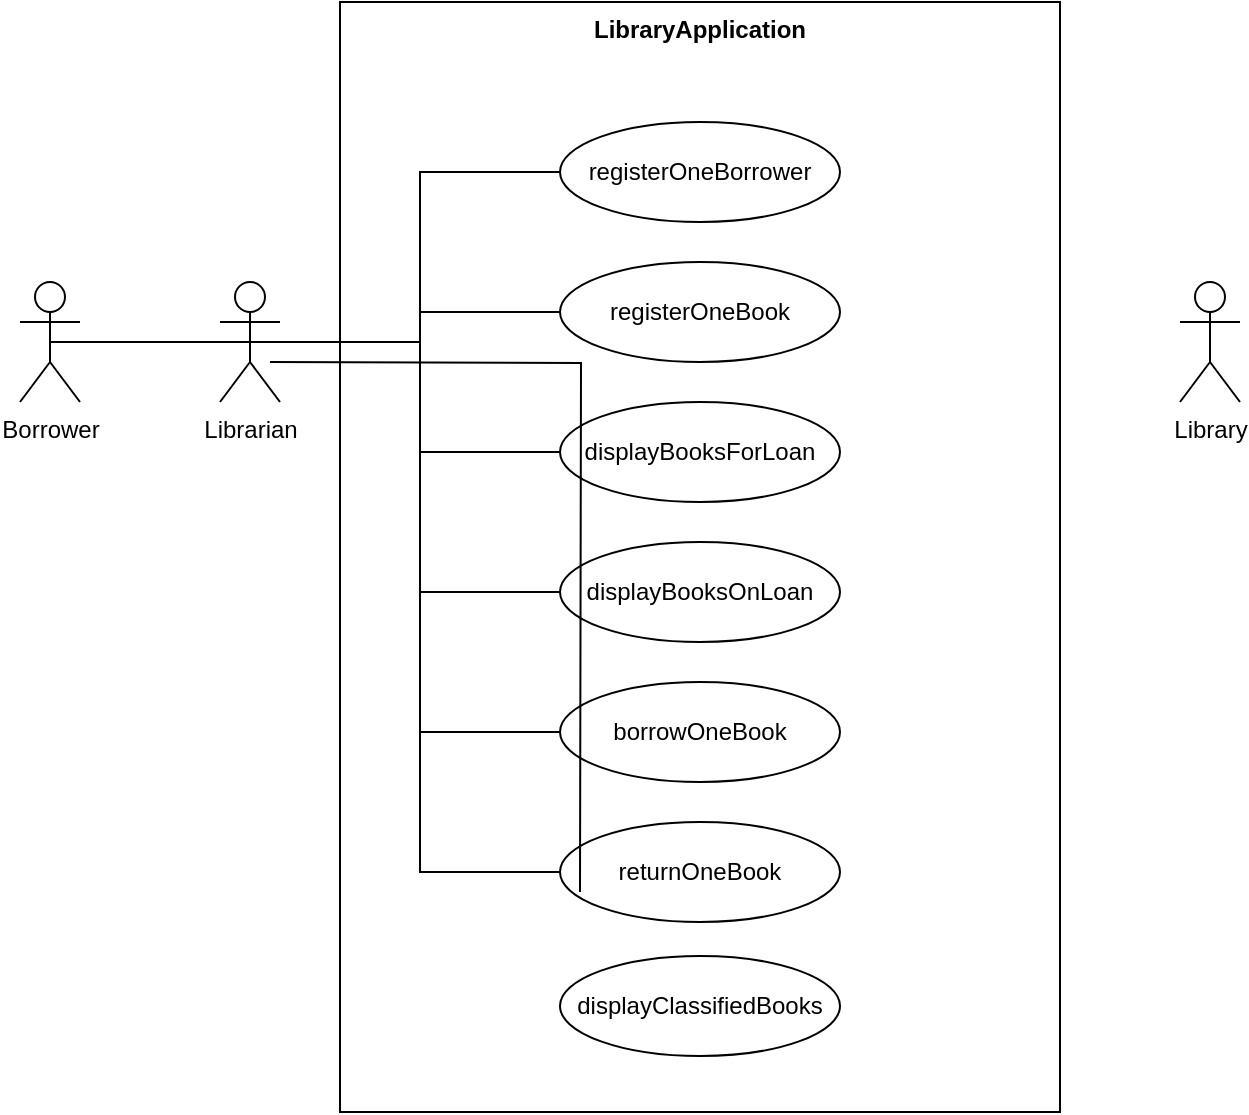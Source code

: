 <mxfile version="22.1.7" type="google">
  <diagram name="페이지-1" id="SVNRW1b8013DdTfy2S1Y">
    <mxGraphModel grid="1" page="1" gridSize="10" guides="1" tooltips="1" connect="1" arrows="1" fold="1" pageScale="1" pageWidth="827" pageHeight="1169" math="0" shadow="0">
      <root>
        <mxCell id="0" />
        <mxCell id="1" parent="0" />
        <mxCell id="cLGshdAZ9fXVJfm9K2jt-5" value="LibraryApplication" style="shape=rect;html=1;verticalAlign=top;fontStyle=1;whiteSpace=wrap;align=center;" vertex="1" parent="1">
          <mxGeometry x="260" y="-2280" width="360" height="555" as="geometry" />
        </mxCell>
        <mxCell id="cLGshdAZ9fXVJfm9K2jt-6" value="registerOneBorrower" style="ellipse;whiteSpace=wrap;html=1;" vertex="1" parent="1">
          <mxGeometry x="370" y="-2220" width="140" height="50" as="geometry" />
        </mxCell>
        <mxCell id="cLGshdAZ9fXVJfm9K2jt-7" value="Borrower" style="shape=umlActor;html=1;verticalLabelPosition=bottom;verticalAlign=top;align=center;" vertex="1" parent="1">
          <mxGeometry x="100" y="-2140" width="30" height="60" as="geometry" />
        </mxCell>
        <mxCell id="cLGshdAZ9fXVJfm9K2jt-18" style="edgeStyle=orthogonalEdgeStyle;rounded=0;orthogonalLoop=1;jettySize=auto;html=1;exitX=0.5;exitY=0.5;exitDx=0;exitDy=0;exitPerimeter=0;entryX=0;entryY=0.5;entryDx=0;entryDy=0;endArrow=none;endFill=0;" edge="1" parent="1" source="cLGshdAZ9fXVJfm9K2jt-8" target="cLGshdAZ9fXVJfm9K2jt-11">
          <mxGeometry relative="1" as="geometry" />
        </mxCell>
        <mxCell id="cLGshdAZ9fXVJfm9K2jt-20" style="edgeStyle=orthogonalEdgeStyle;rounded=0;orthogonalLoop=1;jettySize=auto;html=1;exitX=0.5;exitY=0.5;exitDx=0;exitDy=0;exitPerimeter=0;entryX=0;entryY=0.5;entryDx=0;entryDy=0;endArrow=none;endFill=0;" edge="1" parent="1" source="cLGshdAZ9fXVJfm9K2jt-8" target="Er7na_AhN1IfYkLRlnJ5-3">
          <mxGeometry relative="1" as="geometry" />
        </mxCell>
        <mxCell id="cLGshdAZ9fXVJfm9K2jt-21" style="edgeStyle=orthogonalEdgeStyle;rounded=0;orthogonalLoop=1;jettySize=auto;html=1;exitX=0.5;exitY=0.5;exitDx=0;exitDy=0;exitPerimeter=0;entryX=0;entryY=0.5;entryDx=0;entryDy=0;endArrow=none;endFill=0;" edge="1" parent="1" source="cLGshdAZ9fXVJfm9K2jt-8" target="cLGshdAZ9fXVJfm9K2jt-6">
          <mxGeometry relative="1" as="geometry" />
        </mxCell>
        <mxCell id="cLGshdAZ9fXVJfm9K2jt-22" style="edgeStyle=orthogonalEdgeStyle;rounded=0;orthogonalLoop=1;jettySize=auto;html=1;exitX=0.5;exitY=0.5;exitDx=0;exitDy=0;exitPerimeter=0;endArrow=none;endFill=0;" edge="1" parent="1" source="cLGshdAZ9fXVJfm9K2jt-8" target="cLGshdAZ9fXVJfm9K2jt-10">
          <mxGeometry relative="1" as="geometry" />
        </mxCell>
        <mxCell id="cLGshdAZ9fXVJfm9K2jt-23" style="edgeStyle=orthogonalEdgeStyle;rounded=0;orthogonalLoop=1;jettySize=auto;html=1;exitX=0.5;exitY=0.5;exitDx=0;exitDy=0;exitPerimeter=0;entryX=0;entryY=0.5;entryDx=0;entryDy=0;endArrow=none;endFill=0;" edge="1" parent="1" source="cLGshdAZ9fXVJfm9K2jt-8" target="cLGshdAZ9fXVJfm9K2jt-12">
          <mxGeometry relative="1" as="geometry" />
        </mxCell>
        <mxCell id="cLGshdAZ9fXVJfm9K2jt-24" style="edgeStyle=orthogonalEdgeStyle;rounded=0;orthogonalLoop=1;jettySize=auto;html=1;exitX=0.5;exitY=0.5;exitDx=0;exitDy=0;exitPerimeter=0;entryX=0;entryY=0.5;entryDx=0;entryDy=0;endArrow=none;endFill=0;" edge="1" parent="1" source="cLGshdAZ9fXVJfm9K2jt-8" target="Er7na_AhN1IfYkLRlnJ5-4">
          <mxGeometry relative="1" as="geometry" />
        </mxCell>
        <mxCell id="cLGshdAZ9fXVJfm9K2jt-8" value="Librarian" style="shape=umlActor;html=1;verticalLabelPosition=bottom;verticalAlign=top;align=center;" vertex="1" parent="1">
          <mxGeometry x="200" y="-2140" width="30" height="60" as="geometry" />
        </mxCell>
        <mxCell id="cLGshdAZ9fXVJfm9K2jt-9" value="Library" style="shape=umlActor;html=1;verticalLabelPosition=bottom;verticalAlign=top;align=center;" vertex="1" parent="1">
          <mxGeometry x="680" y="-2140" width="30" height="60" as="geometry" />
        </mxCell>
        <mxCell id="cLGshdAZ9fXVJfm9K2jt-10" value="registerOneBook" style="ellipse;whiteSpace=wrap;html=1;" vertex="1" parent="1">
          <mxGeometry x="370" y="-2150" width="140" height="50" as="geometry" />
        </mxCell>
        <mxCell id="cLGshdAZ9fXVJfm9K2jt-11" value="displayBooksForLoan" style="ellipse;whiteSpace=wrap;html=1;" vertex="1" parent="1">
          <mxGeometry x="370" y="-2080" width="140" height="50" as="geometry" />
        </mxCell>
        <mxCell id="cLGshdAZ9fXVJfm9K2jt-12" value="displayBooksOnLoan" style="ellipse;whiteSpace=wrap;html=1;" vertex="1" parent="1">
          <mxGeometry x="370" y="-2010" width="140" height="50" as="geometry" />
        </mxCell>
        <mxCell id="Er7na_AhN1IfYkLRlnJ5-3" value="borrowOneBook" style="ellipse;whiteSpace=wrap;html=1;" vertex="1" parent="1">
          <mxGeometry x="370" y="-1940" width="140" height="50" as="geometry" />
        </mxCell>
        <mxCell id="Er7na_AhN1IfYkLRlnJ5-4" value="returnOneBook" style="ellipse;whiteSpace=wrap;html=1;" vertex="1" parent="1">
          <mxGeometry x="370" y="-1870" width="140" height="50" as="geometry" />
        </mxCell>
        <mxCell id="cLGshdAZ9fXVJfm9K2jt-15" style="edgeStyle=orthogonalEdgeStyle;rounded=0;orthogonalLoop=1;jettySize=auto;html=1;exitX=0.5;exitY=0.5;exitDx=0;exitDy=0;exitPerimeter=0;entryX=0.5;entryY=0.5;entryDx=0;entryDy=0;entryPerimeter=0;endArrow=none;endFill=0;" edge="1" parent="1" source="cLGshdAZ9fXVJfm9K2jt-7" target="cLGshdAZ9fXVJfm9K2jt-8">
          <mxGeometry relative="1" as="geometry" />
        </mxCell>
        <mxCell id="GRo_BgER0Ty7eOXERgCq-2" value="displayClassifiedBooks" style="ellipse;whiteSpace=wrap;html=1;" vertex="1" parent="1">
          <mxGeometry x="370" y="-1803" width="140" height="50" as="geometry" />
        </mxCell>
        <mxCell id="ecfim9XamEWYk6uVd8VP-1" style="edgeStyle=orthogonalEdgeStyle;rounded=0;orthogonalLoop=1;jettySize=auto;html=1;exitX=0.5;exitY=0.5;exitDx=0;exitDy=0;exitPerimeter=0;entryX=0;entryY=0.5;entryDx=0;entryDy=0;endArrow=none;endFill=0;" edge="1" parent="1">
          <mxGeometry relative="1" as="geometry">
            <mxPoint x="225" y="-2100" as="sourcePoint" />
            <mxPoint x="380" y="-1835" as="targetPoint" />
          </mxGeometry>
        </mxCell>
      </root>
    </mxGraphModel>
  </diagram>
</mxfile>
